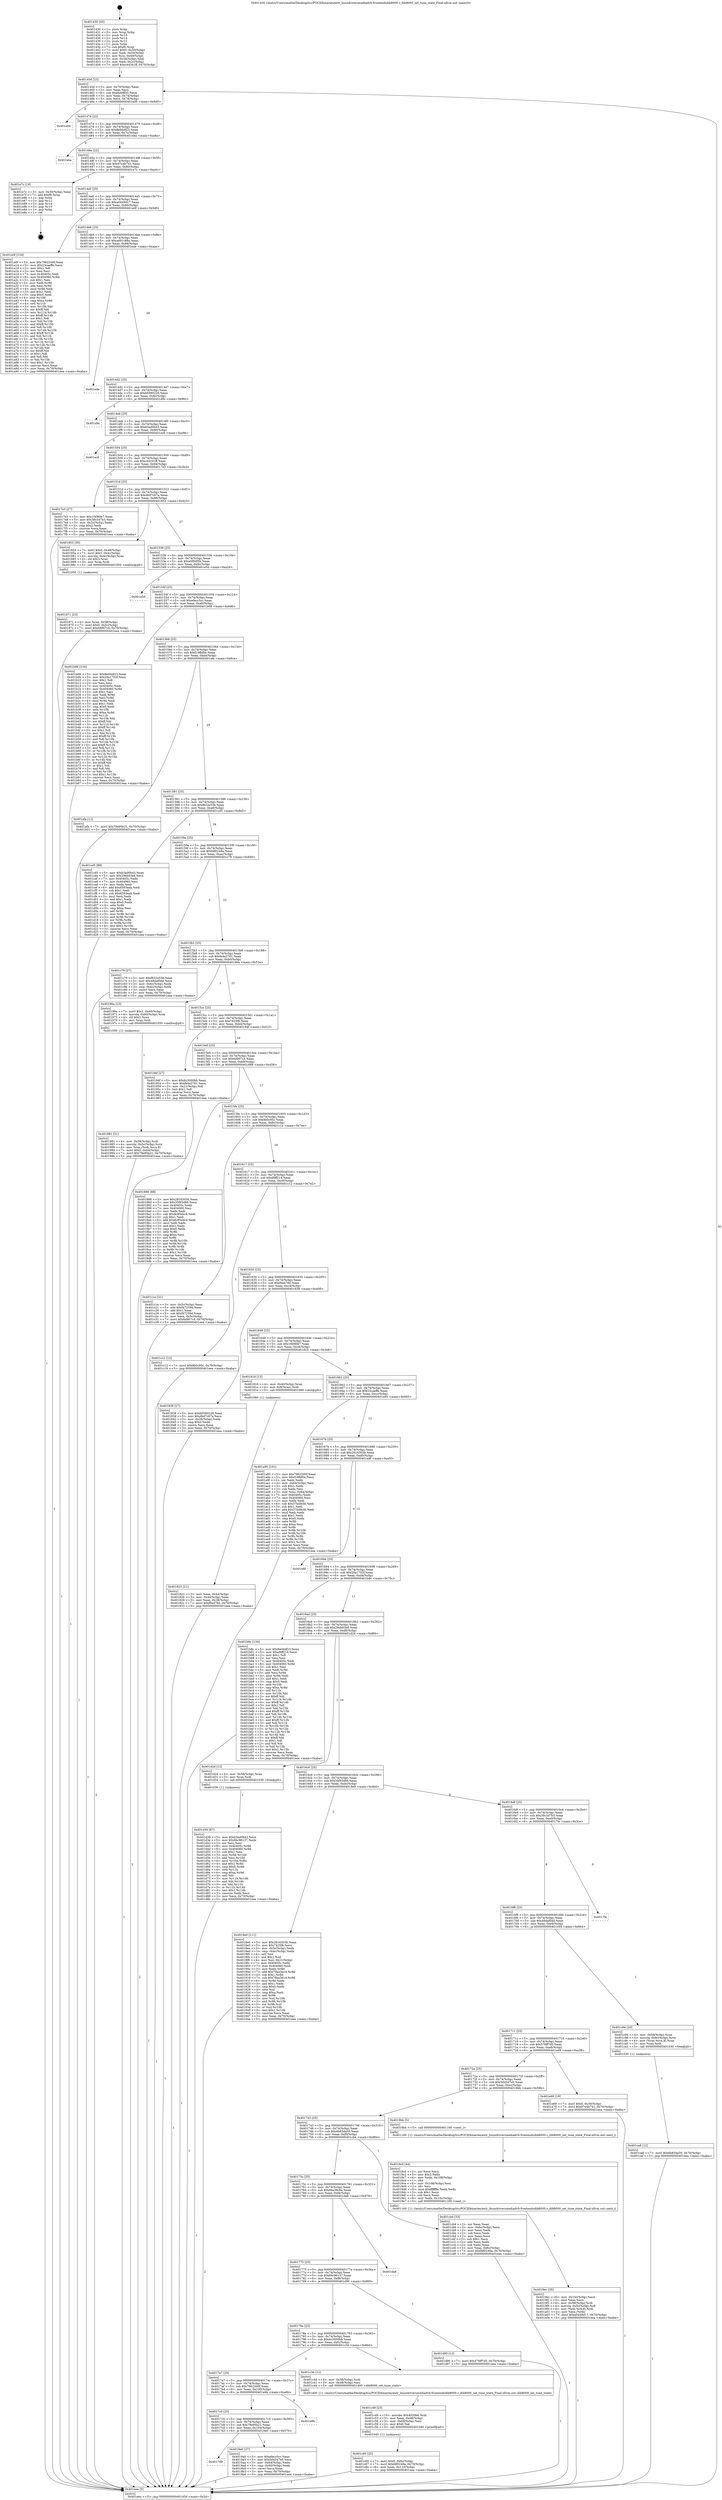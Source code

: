 digraph "0x401430" {
  label = "0x401430 (/mnt/c/Users/mathe/Desktop/tcc/POCII/binaries/extr_linuxdriversmediadvb-frontendsdib8000.c_dib8000_set_tune_state_Final-ollvm.out::main(0))"
  labelloc = "t"
  node[shape=record]

  Entry [label="",width=0.3,height=0.3,shape=circle,fillcolor=black,style=filled]
  "0x40145d" [label="{
     0x40145d [23]\l
     | [instrs]\l
     &nbsp;&nbsp;0x40145d \<+3\>: mov -0x70(%rbp),%eax\l
     &nbsp;&nbsp;0x401460 \<+2\>: mov %eax,%ecx\l
     &nbsp;&nbsp;0x401462 \<+6\>: sub $0x8c6fff35,%ecx\l
     &nbsp;&nbsp;0x401468 \<+3\>: mov %eax,-0x74(%rbp)\l
     &nbsp;&nbsp;0x40146b \<+3\>: mov %ecx,-0x78(%rbp)\l
     &nbsp;&nbsp;0x40146e \<+6\>: je 0000000000401e00 \<main+0x9d0\>\l
  }"]
  "0x401e00" [label="{
     0x401e00\l
  }", style=dashed]
  "0x401474" [label="{
     0x401474 [22]\l
     | [instrs]\l
     &nbsp;&nbsp;0x401474 \<+5\>: jmp 0000000000401479 \<main+0x49\>\l
     &nbsp;&nbsp;0x401479 \<+3\>: mov -0x74(%rbp),%eax\l
     &nbsp;&nbsp;0x40147c \<+5\>: sub $0x8e0ddf23,%eax\l
     &nbsp;&nbsp;0x401481 \<+3\>: mov %eax,-0x7c(%rbp)\l
     &nbsp;&nbsp;0x401484 \<+6\>: je 0000000000401eba \<main+0xa8a\>\l
  }"]
  Exit [label="",width=0.3,height=0.3,shape=circle,fillcolor=black,style=filled,peripheries=2]
  "0x401eba" [label="{
     0x401eba\l
  }", style=dashed]
  "0x40148a" [label="{
     0x40148a [22]\l
     | [instrs]\l
     &nbsp;&nbsp;0x40148a \<+5\>: jmp 000000000040148f \<main+0x5f\>\l
     &nbsp;&nbsp;0x40148f \<+3\>: mov -0x74(%rbp),%eax\l
     &nbsp;&nbsp;0x401492 \<+5\>: sub $0x97e4b741,%eax\l
     &nbsp;&nbsp;0x401497 \<+3\>: mov %eax,-0x80(%rbp)\l
     &nbsp;&nbsp;0x40149a \<+6\>: je 0000000000401e7c \<main+0xa4c\>\l
  }"]
  "0x401d39" [label="{
     0x401d39 [87]\l
     | [instrs]\l
     &nbsp;&nbsp;0x401d39 \<+5\>: mov $0xb3ad0b43,%ecx\l
     &nbsp;&nbsp;0x401d3e \<+5\>: mov $0x6bc96137,%edx\l
     &nbsp;&nbsp;0x401d43 \<+2\>: xor %esi,%esi\l
     &nbsp;&nbsp;0x401d45 \<+8\>: mov 0x40405c,%r8d\l
     &nbsp;&nbsp;0x401d4d \<+8\>: mov 0x404060,%r9d\l
     &nbsp;&nbsp;0x401d55 \<+3\>: sub $0x1,%esi\l
     &nbsp;&nbsp;0x401d58 \<+3\>: mov %r8d,%r10d\l
     &nbsp;&nbsp;0x401d5b \<+3\>: add %esi,%r10d\l
     &nbsp;&nbsp;0x401d5e \<+4\>: imul %r10d,%r8d\l
     &nbsp;&nbsp;0x401d62 \<+4\>: and $0x1,%r8d\l
     &nbsp;&nbsp;0x401d66 \<+4\>: cmp $0x0,%r8d\l
     &nbsp;&nbsp;0x401d6a \<+4\>: sete %r11b\l
     &nbsp;&nbsp;0x401d6e \<+4\>: cmp $0xa,%r9d\l
     &nbsp;&nbsp;0x401d72 \<+3\>: setl %bl\l
     &nbsp;&nbsp;0x401d75 \<+3\>: mov %r11b,%r14b\l
     &nbsp;&nbsp;0x401d78 \<+3\>: and %bl,%r14b\l
     &nbsp;&nbsp;0x401d7b \<+3\>: xor %bl,%r11b\l
     &nbsp;&nbsp;0x401d7e \<+3\>: or %r11b,%r14b\l
     &nbsp;&nbsp;0x401d81 \<+4\>: test $0x1,%r14b\l
     &nbsp;&nbsp;0x401d85 \<+3\>: cmovne %edx,%ecx\l
     &nbsp;&nbsp;0x401d88 \<+3\>: mov %ecx,-0x70(%rbp)\l
     &nbsp;&nbsp;0x401d8b \<+5\>: jmp 0000000000401eea \<main+0xaba\>\l
  }"]
  "0x401e7c" [label="{
     0x401e7c [19]\l
     | [instrs]\l
     &nbsp;&nbsp;0x401e7c \<+3\>: mov -0x30(%rbp),%eax\l
     &nbsp;&nbsp;0x401e7f \<+7\>: add $0xf0,%rsp\l
     &nbsp;&nbsp;0x401e86 \<+1\>: pop %rbx\l
     &nbsp;&nbsp;0x401e87 \<+2\>: pop %r12\l
     &nbsp;&nbsp;0x401e89 \<+2\>: pop %r14\l
     &nbsp;&nbsp;0x401e8b \<+2\>: pop %r15\l
     &nbsp;&nbsp;0x401e8d \<+1\>: pop %rbp\l
     &nbsp;&nbsp;0x401e8e \<+1\>: ret\l
  }"]
  "0x4014a0" [label="{
     0x4014a0 [25]\l
     | [instrs]\l
     &nbsp;&nbsp;0x4014a0 \<+5\>: jmp 00000000004014a5 \<main+0x75\>\l
     &nbsp;&nbsp;0x4014a5 \<+3\>: mov -0x74(%rbp),%eax\l
     &nbsp;&nbsp;0x4014a8 \<+5\>: sub $0xa0449d17,%eax\l
     &nbsp;&nbsp;0x4014ad \<+6\>: mov %eax,-0x84(%rbp)\l
     &nbsp;&nbsp;0x4014b3 \<+6\>: je 0000000000401a0f \<main+0x5df\>\l
  }"]
  "0x401ca8" [label="{
     0x401ca8 [12]\l
     | [instrs]\l
     &nbsp;&nbsp;0x401ca8 \<+7\>: movl $0x6b83da50,-0x70(%rbp)\l
     &nbsp;&nbsp;0x401caf \<+5\>: jmp 0000000000401eea \<main+0xaba\>\l
  }"]
  "0x401a0f" [label="{
     0x401a0f [134]\l
     | [instrs]\l
     &nbsp;&nbsp;0x401a0f \<+5\>: mov $0x7962200f,%eax\l
     &nbsp;&nbsp;0x401a14 \<+5\>: mov $0x23caeffe,%ecx\l
     &nbsp;&nbsp;0x401a19 \<+2\>: mov $0x1,%dl\l
     &nbsp;&nbsp;0x401a1b \<+2\>: xor %esi,%esi\l
     &nbsp;&nbsp;0x401a1d \<+7\>: mov 0x40405c,%edi\l
     &nbsp;&nbsp;0x401a24 \<+8\>: mov 0x404060,%r8d\l
     &nbsp;&nbsp;0x401a2c \<+3\>: sub $0x1,%esi\l
     &nbsp;&nbsp;0x401a2f \<+3\>: mov %edi,%r9d\l
     &nbsp;&nbsp;0x401a32 \<+3\>: add %esi,%r9d\l
     &nbsp;&nbsp;0x401a35 \<+4\>: imul %r9d,%edi\l
     &nbsp;&nbsp;0x401a39 \<+3\>: and $0x1,%edi\l
     &nbsp;&nbsp;0x401a3c \<+3\>: cmp $0x0,%edi\l
     &nbsp;&nbsp;0x401a3f \<+4\>: sete %r10b\l
     &nbsp;&nbsp;0x401a43 \<+4\>: cmp $0xa,%r8d\l
     &nbsp;&nbsp;0x401a47 \<+4\>: setl %r11b\l
     &nbsp;&nbsp;0x401a4b \<+3\>: mov %r10b,%bl\l
     &nbsp;&nbsp;0x401a4e \<+3\>: xor $0xff,%bl\l
     &nbsp;&nbsp;0x401a51 \<+3\>: mov %r11b,%r14b\l
     &nbsp;&nbsp;0x401a54 \<+4\>: xor $0xff,%r14b\l
     &nbsp;&nbsp;0x401a58 \<+3\>: xor $0x1,%dl\l
     &nbsp;&nbsp;0x401a5b \<+3\>: mov %bl,%r15b\l
     &nbsp;&nbsp;0x401a5e \<+4\>: and $0xff,%r15b\l
     &nbsp;&nbsp;0x401a62 \<+3\>: and %dl,%r10b\l
     &nbsp;&nbsp;0x401a65 \<+3\>: mov %r14b,%r12b\l
     &nbsp;&nbsp;0x401a68 \<+4\>: and $0xff,%r12b\l
     &nbsp;&nbsp;0x401a6c \<+3\>: and %dl,%r11b\l
     &nbsp;&nbsp;0x401a6f \<+3\>: or %r10b,%r15b\l
     &nbsp;&nbsp;0x401a72 \<+3\>: or %r11b,%r12b\l
     &nbsp;&nbsp;0x401a75 \<+3\>: xor %r12b,%r15b\l
     &nbsp;&nbsp;0x401a78 \<+3\>: or %r14b,%bl\l
     &nbsp;&nbsp;0x401a7b \<+3\>: xor $0xff,%bl\l
     &nbsp;&nbsp;0x401a7e \<+3\>: or $0x1,%dl\l
     &nbsp;&nbsp;0x401a81 \<+2\>: and %dl,%bl\l
     &nbsp;&nbsp;0x401a83 \<+3\>: or %bl,%r15b\l
     &nbsp;&nbsp;0x401a86 \<+4\>: test $0x1,%r15b\l
     &nbsp;&nbsp;0x401a8a \<+3\>: cmovne %ecx,%eax\l
     &nbsp;&nbsp;0x401a8d \<+3\>: mov %eax,-0x70(%rbp)\l
     &nbsp;&nbsp;0x401a90 \<+5\>: jmp 0000000000401eea \<main+0xaba\>\l
  }"]
  "0x4014b9" [label="{
     0x4014b9 [25]\l
     | [instrs]\l
     &nbsp;&nbsp;0x4014b9 \<+5\>: jmp 00000000004014be \<main+0x8e\>\l
     &nbsp;&nbsp;0x4014be \<+3\>: mov -0x74(%rbp),%eax\l
     &nbsp;&nbsp;0x4014c1 \<+5\>: sub $0xa691c88a,%eax\l
     &nbsp;&nbsp;0x4014c6 \<+6\>: mov %eax,-0x88(%rbp)\l
     &nbsp;&nbsp;0x4014cc \<+6\>: je 0000000000401ede \<main+0xaae\>\l
  }"]
  "0x401c60" [label="{
     0x401c60 [25]\l
     | [instrs]\l
     &nbsp;&nbsp;0x401c60 \<+7\>: movl $0x0,-0x6c(%rbp)\l
     &nbsp;&nbsp;0x401c67 \<+7\>: movl $0xfdf0248a,-0x70(%rbp)\l
     &nbsp;&nbsp;0x401c6e \<+6\>: mov %eax,-0x110(%rbp)\l
     &nbsp;&nbsp;0x401c74 \<+5\>: jmp 0000000000401eea \<main+0xaba\>\l
  }"]
  "0x401ede" [label="{
     0x401ede\l
  }", style=dashed]
  "0x4014d2" [label="{
     0x4014d2 [25]\l
     | [instrs]\l
     &nbsp;&nbsp;0x4014d2 \<+5\>: jmp 00000000004014d7 \<main+0xa7\>\l
     &nbsp;&nbsp;0x4014d7 \<+3\>: mov -0x74(%rbp),%eax\l
     &nbsp;&nbsp;0x4014da \<+5\>: sub $0xb0580226,%eax\l
     &nbsp;&nbsp;0x4014df \<+6\>: mov %eax,-0x8c(%rbp)\l
     &nbsp;&nbsp;0x4014e5 \<+6\>: je 0000000000401d9c \<main+0x96c\>\l
  }"]
  "0x401c49" [label="{
     0x401c49 [23]\l
     | [instrs]\l
     &nbsp;&nbsp;0x401c49 \<+10\>: movabs $0x4020b6,%rdi\l
     &nbsp;&nbsp;0x401c53 \<+3\>: mov %eax,-0x68(%rbp)\l
     &nbsp;&nbsp;0x401c56 \<+3\>: mov -0x68(%rbp),%esi\l
     &nbsp;&nbsp;0x401c59 \<+2\>: mov $0x0,%al\l
     &nbsp;&nbsp;0x401c5b \<+5\>: call 0000000000401040 \<printf@plt\>\l
     | [calls]\l
     &nbsp;&nbsp;0x401040 \{1\} (unknown)\l
  }"]
  "0x401d9c" [label="{
     0x401d9c\l
  }", style=dashed]
  "0x4014eb" [label="{
     0x4014eb [25]\l
     | [instrs]\l
     &nbsp;&nbsp;0x4014eb \<+5\>: jmp 00000000004014f0 \<main+0xc0\>\l
     &nbsp;&nbsp;0x4014f0 \<+3\>: mov -0x74(%rbp),%eax\l
     &nbsp;&nbsp;0x4014f3 \<+5\>: sub $0xb3ad0b43,%eax\l
     &nbsp;&nbsp;0x4014f8 \<+6\>: mov %eax,-0x90(%rbp)\l
     &nbsp;&nbsp;0x4014fe \<+6\>: je 0000000000401ec6 \<main+0xa96\>\l
  }"]
  "0x4019ec" [label="{
     0x4019ec [35]\l
     | [instrs]\l
     &nbsp;&nbsp;0x4019ec \<+6\>: mov -0x10c(%rbp),%ecx\l
     &nbsp;&nbsp;0x4019f2 \<+3\>: imul %eax,%ecx\l
     &nbsp;&nbsp;0x4019f5 \<+4\>: mov -0x58(%rbp),%rdi\l
     &nbsp;&nbsp;0x4019f9 \<+4\>: movslq -0x5c(%rbp),%r8\l
     &nbsp;&nbsp;0x4019fd \<+4\>: mov (%rdi,%r8,8),%rdi\l
     &nbsp;&nbsp;0x401a01 \<+2\>: mov %ecx,(%rdi)\l
     &nbsp;&nbsp;0x401a03 \<+7\>: movl $0xa0449d17,-0x70(%rbp)\l
     &nbsp;&nbsp;0x401a0a \<+5\>: jmp 0000000000401eea \<main+0xaba\>\l
  }"]
  "0x401ec6" [label="{
     0x401ec6\l
  }", style=dashed]
  "0x401504" [label="{
     0x401504 [25]\l
     | [instrs]\l
     &nbsp;&nbsp;0x401504 \<+5\>: jmp 0000000000401509 \<main+0xd9\>\l
     &nbsp;&nbsp;0x401509 \<+3\>: mov -0x74(%rbp),%eax\l
     &nbsp;&nbsp;0x40150c \<+5\>: sub $0xc44341ff,%eax\l
     &nbsp;&nbsp;0x401511 \<+6\>: mov %eax,-0x94(%rbp)\l
     &nbsp;&nbsp;0x401517 \<+6\>: je 00000000004017e3 \<main+0x3b3\>\l
  }"]
  "0x4019c0" [label="{
     0x4019c0 [44]\l
     | [instrs]\l
     &nbsp;&nbsp;0x4019c0 \<+2\>: xor %ecx,%ecx\l
     &nbsp;&nbsp;0x4019c2 \<+5\>: mov $0x2,%edx\l
     &nbsp;&nbsp;0x4019c7 \<+6\>: mov %edx,-0x108(%rbp)\l
     &nbsp;&nbsp;0x4019cd \<+1\>: cltd\l
     &nbsp;&nbsp;0x4019ce \<+6\>: mov -0x108(%rbp),%esi\l
     &nbsp;&nbsp;0x4019d4 \<+2\>: idiv %esi\l
     &nbsp;&nbsp;0x4019d6 \<+6\>: imul $0xfffffffe,%edx,%edx\l
     &nbsp;&nbsp;0x4019dc \<+3\>: sub $0x1,%ecx\l
     &nbsp;&nbsp;0x4019df \<+2\>: sub %ecx,%edx\l
     &nbsp;&nbsp;0x4019e1 \<+6\>: mov %edx,-0x10c(%rbp)\l
     &nbsp;&nbsp;0x4019e7 \<+5\>: call 0000000000401160 \<next_i\>\l
     | [calls]\l
     &nbsp;&nbsp;0x401160 \{1\} (/mnt/c/Users/mathe/Desktop/tcc/POCII/binaries/extr_linuxdriversmediadvb-frontendsdib8000.c_dib8000_set_tune_state_Final-ollvm.out::next_i)\l
  }"]
  "0x4017e3" [label="{
     0x4017e3 [27]\l
     | [instrs]\l
     &nbsp;&nbsp;0x4017e3 \<+5\>: mov $0x1f496fe7,%eax\l
     &nbsp;&nbsp;0x4017e8 \<+5\>: mov $0x38c3d7b3,%ecx\l
     &nbsp;&nbsp;0x4017ed \<+3\>: mov -0x2c(%rbp),%edx\l
     &nbsp;&nbsp;0x4017f0 \<+3\>: cmp $0x2,%edx\l
     &nbsp;&nbsp;0x4017f3 \<+3\>: cmovne %ecx,%eax\l
     &nbsp;&nbsp;0x4017f6 \<+3\>: mov %eax,-0x70(%rbp)\l
     &nbsp;&nbsp;0x4017f9 \<+5\>: jmp 0000000000401eea \<main+0xaba\>\l
  }"]
  "0x40151d" [label="{
     0x40151d [25]\l
     | [instrs]\l
     &nbsp;&nbsp;0x40151d \<+5\>: jmp 0000000000401522 \<main+0xf2\>\l
     &nbsp;&nbsp;0x401522 \<+3\>: mov -0x74(%rbp),%eax\l
     &nbsp;&nbsp;0x401525 \<+5\>: sub $0xdbd7c67a,%eax\l
     &nbsp;&nbsp;0x40152a \<+6\>: mov %eax,-0x98(%rbp)\l
     &nbsp;&nbsp;0x401530 \<+6\>: je 0000000000401853 \<main+0x423\>\l
  }"]
  "0x401eea" [label="{
     0x401eea [5]\l
     | [instrs]\l
     &nbsp;&nbsp;0x401eea \<+5\>: jmp 000000000040145d \<main+0x2d\>\l
  }"]
  "0x401430" [label="{
     0x401430 [45]\l
     | [instrs]\l
     &nbsp;&nbsp;0x401430 \<+1\>: push %rbp\l
     &nbsp;&nbsp;0x401431 \<+3\>: mov %rsp,%rbp\l
     &nbsp;&nbsp;0x401434 \<+2\>: push %r15\l
     &nbsp;&nbsp;0x401436 \<+2\>: push %r14\l
     &nbsp;&nbsp;0x401438 \<+2\>: push %r12\l
     &nbsp;&nbsp;0x40143a \<+1\>: push %rbx\l
     &nbsp;&nbsp;0x40143b \<+7\>: sub $0xf0,%rsp\l
     &nbsp;&nbsp;0x401442 \<+7\>: movl $0x0,-0x30(%rbp)\l
     &nbsp;&nbsp;0x401449 \<+3\>: mov %edi,-0x34(%rbp)\l
     &nbsp;&nbsp;0x40144c \<+4\>: mov %rsi,-0x40(%rbp)\l
     &nbsp;&nbsp;0x401450 \<+3\>: mov -0x34(%rbp),%edi\l
     &nbsp;&nbsp;0x401453 \<+3\>: mov %edi,-0x2c(%rbp)\l
     &nbsp;&nbsp;0x401456 \<+7\>: movl $0xc44341ff,-0x70(%rbp)\l
  }"]
  "0x4017d9" [label="{
     0x4017d9\l
  }", style=dashed]
  "0x401853" [label="{
     0x401853 [30]\l
     | [instrs]\l
     &nbsp;&nbsp;0x401853 \<+7\>: movl $0x0,-0x48(%rbp)\l
     &nbsp;&nbsp;0x40185a \<+7\>: movl $0x1,-0x4c(%rbp)\l
     &nbsp;&nbsp;0x401861 \<+4\>: movslq -0x4c(%rbp),%rax\l
     &nbsp;&nbsp;0x401865 \<+4\>: shl $0x3,%rax\l
     &nbsp;&nbsp;0x401869 \<+3\>: mov %rax,%rdi\l
     &nbsp;&nbsp;0x40186c \<+5\>: call 0000000000401050 \<malloc@plt\>\l
     | [calls]\l
     &nbsp;&nbsp;0x401050 \{1\} (unknown)\l
  }"]
  "0x401536" [label="{
     0x401536 [25]\l
     | [instrs]\l
     &nbsp;&nbsp;0x401536 \<+5\>: jmp 000000000040153b \<main+0x10b\>\l
     &nbsp;&nbsp;0x40153b \<+3\>: mov -0x74(%rbp),%eax\l
     &nbsp;&nbsp;0x40153e \<+5\>: sub $0xe5f0df5b,%eax\l
     &nbsp;&nbsp;0x401543 \<+6\>: mov %eax,-0x9c(%rbp)\l
     &nbsp;&nbsp;0x401549 \<+6\>: je 0000000000401e5d \<main+0xa2d\>\l
  }"]
  "0x4019a0" [label="{
     0x4019a0 [27]\l
     | [instrs]\l
     &nbsp;&nbsp;0x4019a0 \<+5\>: mov $0xefecc5cc,%eax\l
     &nbsp;&nbsp;0x4019a5 \<+5\>: mov $0x5d4547e0,%ecx\l
     &nbsp;&nbsp;0x4019aa \<+3\>: mov -0x64(%rbp),%edx\l
     &nbsp;&nbsp;0x4019ad \<+3\>: cmp -0x60(%rbp),%edx\l
     &nbsp;&nbsp;0x4019b0 \<+3\>: cmovl %ecx,%eax\l
     &nbsp;&nbsp;0x4019b3 \<+3\>: mov %eax,-0x70(%rbp)\l
     &nbsp;&nbsp;0x4019b6 \<+5\>: jmp 0000000000401eea \<main+0xaba\>\l
  }"]
  "0x401e5d" [label="{
     0x401e5d\l
  }", style=dashed]
  "0x40154f" [label="{
     0x40154f [25]\l
     | [instrs]\l
     &nbsp;&nbsp;0x40154f \<+5\>: jmp 0000000000401554 \<main+0x124\>\l
     &nbsp;&nbsp;0x401554 \<+3\>: mov -0x74(%rbp),%eax\l
     &nbsp;&nbsp;0x401557 \<+5\>: sub $0xefecc5cc,%eax\l
     &nbsp;&nbsp;0x40155c \<+6\>: mov %eax,-0xa0(%rbp)\l
     &nbsp;&nbsp;0x401562 \<+6\>: je 0000000000401b06 \<main+0x6d6\>\l
  }"]
  "0x4017c0" [label="{
     0x4017c0 [25]\l
     | [instrs]\l
     &nbsp;&nbsp;0x4017c0 \<+5\>: jmp 00000000004017c5 \<main+0x395\>\l
     &nbsp;&nbsp;0x4017c5 \<+3\>: mov -0x74(%rbp),%eax\l
     &nbsp;&nbsp;0x4017c8 \<+5\>: sub $0x79e95b21,%eax\l
     &nbsp;&nbsp;0x4017cd \<+6\>: mov %eax,-0x104(%rbp)\l
     &nbsp;&nbsp;0x4017d3 \<+6\>: je 00000000004019a0 \<main+0x570\>\l
  }"]
  "0x401b06" [label="{
     0x401b06 [134]\l
     | [instrs]\l
     &nbsp;&nbsp;0x401b06 \<+5\>: mov $0x8e0ddf23,%eax\l
     &nbsp;&nbsp;0x401b0b \<+5\>: mov $0x29a1702f,%ecx\l
     &nbsp;&nbsp;0x401b10 \<+2\>: mov $0x1,%dl\l
     &nbsp;&nbsp;0x401b12 \<+2\>: xor %esi,%esi\l
     &nbsp;&nbsp;0x401b14 \<+7\>: mov 0x40405c,%edi\l
     &nbsp;&nbsp;0x401b1b \<+8\>: mov 0x404060,%r8d\l
     &nbsp;&nbsp;0x401b23 \<+3\>: sub $0x1,%esi\l
     &nbsp;&nbsp;0x401b26 \<+3\>: mov %edi,%r9d\l
     &nbsp;&nbsp;0x401b29 \<+3\>: add %esi,%r9d\l
     &nbsp;&nbsp;0x401b2c \<+4\>: imul %r9d,%edi\l
     &nbsp;&nbsp;0x401b30 \<+3\>: and $0x1,%edi\l
     &nbsp;&nbsp;0x401b33 \<+3\>: cmp $0x0,%edi\l
     &nbsp;&nbsp;0x401b36 \<+4\>: sete %r10b\l
     &nbsp;&nbsp;0x401b3a \<+4\>: cmp $0xa,%r8d\l
     &nbsp;&nbsp;0x401b3e \<+4\>: setl %r11b\l
     &nbsp;&nbsp;0x401b42 \<+3\>: mov %r10b,%bl\l
     &nbsp;&nbsp;0x401b45 \<+3\>: xor $0xff,%bl\l
     &nbsp;&nbsp;0x401b48 \<+3\>: mov %r11b,%r14b\l
     &nbsp;&nbsp;0x401b4b \<+4\>: xor $0xff,%r14b\l
     &nbsp;&nbsp;0x401b4f \<+3\>: xor $0x1,%dl\l
     &nbsp;&nbsp;0x401b52 \<+3\>: mov %bl,%r15b\l
     &nbsp;&nbsp;0x401b55 \<+4\>: and $0xff,%r15b\l
     &nbsp;&nbsp;0x401b59 \<+3\>: and %dl,%r10b\l
     &nbsp;&nbsp;0x401b5c \<+3\>: mov %r14b,%r12b\l
     &nbsp;&nbsp;0x401b5f \<+4\>: and $0xff,%r12b\l
     &nbsp;&nbsp;0x401b63 \<+3\>: and %dl,%r11b\l
     &nbsp;&nbsp;0x401b66 \<+3\>: or %r10b,%r15b\l
     &nbsp;&nbsp;0x401b69 \<+3\>: or %r11b,%r12b\l
     &nbsp;&nbsp;0x401b6c \<+3\>: xor %r12b,%r15b\l
     &nbsp;&nbsp;0x401b6f \<+3\>: or %r14b,%bl\l
     &nbsp;&nbsp;0x401b72 \<+3\>: xor $0xff,%bl\l
     &nbsp;&nbsp;0x401b75 \<+3\>: or $0x1,%dl\l
     &nbsp;&nbsp;0x401b78 \<+2\>: and %dl,%bl\l
     &nbsp;&nbsp;0x401b7a \<+3\>: or %bl,%r15b\l
     &nbsp;&nbsp;0x401b7d \<+4\>: test $0x1,%r15b\l
     &nbsp;&nbsp;0x401b81 \<+3\>: cmovne %ecx,%eax\l
     &nbsp;&nbsp;0x401b84 \<+3\>: mov %eax,-0x70(%rbp)\l
     &nbsp;&nbsp;0x401b87 \<+5\>: jmp 0000000000401eea \<main+0xaba\>\l
  }"]
  "0x401568" [label="{
     0x401568 [25]\l
     | [instrs]\l
     &nbsp;&nbsp;0x401568 \<+5\>: jmp 000000000040156d \<main+0x13d\>\l
     &nbsp;&nbsp;0x40156d \<+3\>: mov -0x74(%rbp),%eax\l
     &nbsp;&nbsp;0x401570 \<+5\>: sub $0xf19fbf0e,%eax\l
     &nbsp;&nbsp;0x401575 \<+6\>: mov %eax,-0xa4(%rbp)\l
     &nbsp;&nbsp;0x40157b \<+6\>: je 0000000000401afa \<main+0x6ca\>\l
  }"]
  "0x401e9b" [label="{
     0x401e9b\l
  }", style=dashed]
  "0x401afa" [label="{
     0x401afa [12]\l
     | [instrs]\l
     &nbsp;&nbsp;0x401afa \<+7\>: movl $0x79e95b21,-0x70(%rbp)\l
     &nbsp;&nbsp;0x401b01 \<+5\>: jmp 0000000000401eea \<main+0xaba\>\l
  }"]
  "0x401581" [label="{
     0x401581 [25]\l
     | [instrs]\l
     &nbsp;&nbsp;0x401581 \<+5\>: jmp 0000000000401586 \<main+0x156\>\l
     &nbsp;&nbsp;0x401586 \<+3\>: mov -0x74(%rbp),%eax\l
     &nbsp;&nbsp;0x401589 \<+5\>: sub $0xf622e53b,%eax\l
     &nbsp;&nbsp;0x40158e \<+6\>: mov %eax,-0xa8(%rbp)\l
     &nbsp;&nbsp;0x401594 \<+6\>: je 0000000000401cd5 \<main+0x8a5\>\l
  }"]
  "0x4017a7" [label="{
     0x4017a7 [25]\l
     | [instrs]\l
     &nbsp;&nbsp;0x4017a7 \<+5\>: jmp 00000000004017ac \<main+0x37c\>\l
     &nbsp;&nbsp;0x4017ac \<+3\>: mov -0x74(%rbp),%eax\l
     &nbsp;&nbsp;0x4017af \<+5\>: sub $0x7962200f,%eax\l
     &nbsp;&nbsp;0x4017b4 \<+6\>: mov %eax,-0x100(%rbp)\l
     &nbsp;&nbsp;0x4017ba \<+6\>: je 0000000000401e9b \<main+0xa6b\>\l
  }"]
  "0x401cd5" [label="{
     0x401cd5 [88]\l
     | [instrs]\l
     &nbsp;&nbsp;0x401cd5 \<+5\>: mov $0xb3ad0b43,%eax\l
     &nbsp;&nbsp;0x401cda \<+5\>: mov $0x29eb93e8,%ecx\l
     &nbsp;&nbsp;0x401cdf \<+7\>: mov 0x40405c,%edx\l
     &nbsp;&nbsp;0x401ce6 \<+7\>: mov 0x404060,%esi\l
     &nbsp;&nbsp;0x401ced \<+2\>: mov %edx,%edi\l
     &nbsp;&nbsp;0x401cef \<+6\>: add $0x6593eab,%edi\l
     &nbsp;&nbsp;0x401cf5 \<+3\>: sub $0x1,%edi\l
     &nbsp;&nbsp;0x401cf8 \<+6\>: sub $0x6593eab,%edi\l
     &nbsp;&nbsp;0x401cfe \<+3\>: imul %edi,%edx\l
     &nbsp;&nbsp;0x401d01 \<+3\>: and $0x1,%edx\l
     &nbsp;&nbsp;0x401d04 \<+3\>: cmp $0x0,%edx\l
     &nbsp;&nbsp;0x401d07 \<+4\>: sete %r8b\l
     &nbsp;&nbsp;0x401d0b \<+3\>: cmp $0xa,%esi\l
     &nbsp;&nbsp;0x401d0e \<+4\>: setl %r9b\l
     &nbsp;&nbsp;0x401d12 \<+3\>: mov %r8b,%r10b\l
     &nbsp;&nbsp;0x401d15 \<+3\>: and %r9b,%r10b\l
     &nbsp;&nbsp;0x401d18 \<+3\>: xor %r9b,%r8b\l
     &nbsp;&nbsp;0x401d1b \<+3\>: or %r8b,%r10b\l
     &nbsp;&nbsp;0x401d1e \<+4\>: test $0x1,%r10b\l
     &nbsp;&nbsp;0x401d22 \<+3\>: cmovne %ecx,%eax\l
     &nbsp;&nbsp;0x401d25 \<+3\>: mov %eax,-0x70(%rbp)\l
     &nbsp;&nbsp;0x401d28 \<+5\>: jmp 0000000000401eea \<main+0xaba\>\l
  }"]
  "0x40159a" [label="{
     0x40159a [25]\l
     | [instrs]\l
     &nbsp;&nbsp;0x40159a \<+5\>: jmp 000000000040159f \<main+0x16f\>\l
     &nbsp;&nbsp;0x40159f \<+3\>: mov -0x74(%rbp),%eax\l
     &nbsp;&nbsp;0x4015a2 \<+5\>: sub $0xfdf0248a,%eax\l
     &nbsp;&nbsp;0x4015a7 \<+6\>: mov %eax,-0xac(%rbp)\l
     &nbsp;&nbsp;0x4015ad \<+6\>: je 0000000000401c79 \<main+0x849\>\l
  }"]
  "0x401c3d" [label="{
     0x401c3d [12]\l
     | [instrs]\l
     &nbsp;&nbsp;0x401c3d \<+4\>: mov -0x58(%rbp),%rdi\l
     &nbsp;&nbsp;0x401c41 \<+3\>: mov -0x48(%rbp),%esi\l
     &nbsp;&nbsp;0x401c44 \<+5\>: call 0000000000401400 \<dib8000_set_tune_state\>\l
     | [calls]\l
     &nbsp;&nbsp;0x401400 \{1\} (/mnt/c/Users/mathe/Desktop/tcc/POCII/binaries/extr_linuxdriversmediadvb-frontendsdib8000.c_dib8000_set_tune_state_Final-ollvm.out::dib8000_set_tune_state)\l
  }"]
  "0x401c79" [label="{
     0x401c79 [27]\l
     | [instrs]\l
     &nbsp;&nbsp;0x401c79 \<+5\>: mov $0xf622e53b,%eax\l
     &nbsp;&nbsp;0x401c7e \<+5\>: mov $0x48daf0dd,%ecx\l
     &nbsp;&nbsp;0x401c83 \<+3\>: mov -0x6c(%rbp),%edx\l
     &nbsp;&nbsp;0x401c86 \<+3\>: cmp -0x4c(%rbp),%edx\l
     &nbsp;&nbsp;0x401c89 \<+3\>: cmovl %ecx,%eax\l
     &nbsp;&nbsp;0x401c8c \<+3\>: mov %eax,-0x70(%rbp)\l
     &nbsp;&nbsp;0x401c8f \<+5\>: jmp 0000000000401eea \<main+0xaba\>\l
  }"]
  "0x4015b3" [label="{
     0x4015b3 [25]\l
     | [instrs]\l
     &nbsp;&nbsp;0x4015b3 \<+5\>: jmp 00000000004015b8 \<main+0x188\>\l
     &nbsp;&nbsp;0x4015b8 \<+3\>: mov -0x74(%rbp),%eax\l
     &nbsp;&nbsp;0x4015bb \<+5\>: sub $0xfe4a2761,%eax\l
     &nbsp;&nbsp;0x4015c0 \<+6\>: mov %eax,-0xb0(%rbp)\l
     &nbsp;&nbsp;0x4015c6 \<+6\>: je 000000000040196a \<main+0x53a\>\l
  }"]
  "0x40178e" [label="{
     0x40178e [25]\l
     | [instrs]\l
     &nbsp;&nbsp;0x40178e \<+5\>: jmp 0000000000401793 \<main+0x363\>\l
     &nbsp;&nbsp;0x401793 \<+3\>: mov -0x74(%rbp),%eax\l
     &nbsp;&nbsp;0x401796 \<+5\>: sub $0x6c3000bb,%eax\l
     &nbsp;&nbsp;0x40179b \<+6\>: mov %eax,-0xfc(%rbp)\l
     &nbsp;&nbsp;0x4017a1 \<+6\>: je 0000000000401c3d \<main+0x80d\>\l
  }"]
  "0x40196a" [label="{
     0x40196a [23]\l
     | [instrs]\l
     &nbsp;&nbsp;0x40196a \<+7\>: movl $0x1,-0x60(%rbp)\l
     &nbsp;&nbsp;0x401971 \<+4\>: movslq -0x60(%rbp),%rax\l
     &nbsp;&nbsp;0x401975 \<+4\>: shl $0x2,%rax\l
     &nbsp;&nbsp;0x401979 \<+3\>: mov %rax,%rdi\l
     &nbsp;&nbsp;0x40197c \<+5\>: call 0000000000401050 \<malloc@plt\>\l
     | [calls]\l
     &nbsp;&nbsp;0x401050 \{1\} (unknown)\l
  }"]
  "0x4015cc" [label="{
     0x4015cc [25]\l
     | [instrs]\l
     &nbsp;&nbsp;0x4015cc \<+5\>: jmp 00000000004015d1 \<main+0x1a1\>\l
     &nbsp;&nbsp;0x4015d1 \<+3\>: mov -0x74(%rbp),%eax\l
     &nbsp;&nbsp;0x4015d4 \<+5\>: sub $0x7425f8,%eax\l
     &nbsp;&nbsp;0x4015d9 \<+6\>: mov %eax,-0xb4(%rbp)\l
     &nbsp;&nbsp;0x4015df \<+6\>: je 000000000040194f \<main+0x51f\>\l
  }"]
  "0x401d90" [label="{
     0x401d90 [12]\l
     | [instrs]\l
     &nbsp;&nbsp;0x401d90 \<+7\>: movl $0x576ff7d5,-0x70(%rbp)\l
     &nbsp;&nbsp;0x401d97 \<+5\>: jmp 0000000000401eea \<main+0xaba\>\l
  }"]
  "0x40194f" [label="{
     0x40194f [27]\l
     | [instrs]\l
     &nbsp;&nbsp;0x40194f \<+5\>: mov $0x6c3000bb,%eax\l
     &nbsp;&nbsp;0x401954 \<+5\>: mov $0xfe4a2761,%ecx\l
     &nbsp;&nbsp;0x401959 \<+3\>: mov -0x21(%rbp),%dl\l
     &nbsp;&nbsp;0x40195c \<+3\>: test $0x1,%dl\l
     &nbsp;&nbsp;0x40195f \<+3\>: cmovne %ecx,%eax\l
     &nbsp;&nbsp;0x401962 \<+3\>: mov %eax,-0x70(%rbp)\l
     &nbsp;&nbsp;0x401965 \<+5\>: jmp 0000000000401eea \<main+0xaba\>\l
  }"]
  "0x4015e5" [label="{
     0x4015e5 [25]\l
     | [instrs]\l
     &nbsp;&nbsp;0x4015e5 \<+5\>: jmp 00000000004015ea \<main+0x1ba\>\l
     &nbsp;&nbsp;0x4015ea \<+3\>: mov -0x74(%rbp),%eax\l
     &nbsp;&nbsp;0x4015ed \<+5\>: sub $0x6d907c4,%eax\l
     &nbsp;&nbsp;0x4015f2 \<+6\>: mov %eax,-0xb8(%rbp)\l
     &nbsp;&nbsp;0x4015f8 \<+6\>: je 0000000000401888 \<main+0x458\>\l
  }"]
  "0x401775" [label="{
     0x401775 [25]\l
     | [instrs]\l
     &nbsp;&nbsp;0x401775 \<+5\>: jmp 000000000040177a \<main+0x34a\>\l
     &nbsp;&nbsp;0x40177a \<+3\>: mov -0x74(%rbp),%eax\l
     &nbsp;&nbsp;0x40177d \<+5\>: sub $0x6bc96137,%eax\l
     &nbsp;&nbsp;0x401782 \<+6\>: mov %eax,-0xf8(%rbp)\l
     &nbsp;&nbsp;0x401788 \<+6\>: je 0000000000401d90 \<main+0x960\>\l
  }"]
  "0x401888" [label="{
     0x401888 [88]\l
     | [instrs]\l
     &nbsp;&nbsp;0x401888 \<+5\>: mov $0x2816303b,%eax\l
     &nbsp;&nbsp;0x40188d \<+5\>: mov $0x35f93d66,%ecx\l
     &nbsp;&nbsp;0x401892 \<+7\>: mov 0x40405c,%edx\l
     &nbsp;&nbsp;0x401899 \<+7\>: mov 0x404060,%esi\l
     &nbsp;&nbsp;0x4018a0 \<+2\>: mov %edx,%edi\l
     &nbsp;&nbsp;0x4018a2 \<+6\>: sub $0x8c85ebc4,%edi\l
     &nbsp;&nbsp;0x4018a8 \<+3\>: sub $0x1,%edi\l
     &nbsp;&nbsp;0x4018ab \<+6\>: add $0x8c85ebc4,%edi\l
     &nbsp;&nbsp;0x4018b1 \<+3\>: imul %edi,%edx\l
     &nbsp;&nbsp;0x4018b4 \<+3\>: and $0x1,%edx\l
     &nbsp;&nbsp;0x4018b7 \<+3\>: cmp $0x0,%edx\l
     &nbsp;&nbsp;0x4018ba \<+4\>: sete %r8b\l
     &nbsp;&nbsp;0x4018be \<+3\>: cmp $0xa,%esi\l
     &nbsp;&nbsp;0x4018c1 \<+4\>: setl %r9b\l
     &nbsp;&nbsp;0x4018c5 \<+3\>: mov %r8b,%r10b\l
     &nbsp;&nbsp;0x4018c8 \<+3\>: and %r9b,%r10b\l
     &nbsp;&nbsp;0x4018cb \<+3\>: xor %r9b,%r8b\l
     &nbsp;&nbsp;0x4018ce \<+3\>: or %r8b,%r10b\l
     &nbsp;&nbsp;0x4018d1 \<+4\>: test $0x1,%r10b\l
     &nbsp;&nbsp;0x4018d5 \<+3\>: cmovne %ecx,%eax\l
     &nbsp;&nbsp;0x4018d8 \<+3\>: mov %eax,-0x70(%rbp)\l
     &nbsp;&nbsp;0x4018db \<+5\>: jmp 0000000000401eea \<main+0xaba\>\l
  }"]
  "0x4015fe" [label="{
     0x4015fe [25]\l
     | [instrs]\l
     &nbsp;&nbsp;0x4015fe \<+5\>: jmp 0000000000401603 \<main+0x1d3\>\l
     &nbsp;&nbsp;0x401603 \<+3\>: mov -0x74(%rbp),%eax\l
     &nbsp;&nbsp;0x401606 \<+5\>: sub $0x8b0c95c,%eax\l
     &nbsp;&nbsp;0x40160b \<+6\>: mov %eax,-0xbc(%rbp)\l
     &nbsp;&nbsp;0x401611 \<+6\>: je 0000000000401c1e \<main+0x7ee\>\l
  }"]
  "0x401da8" [label="{
     0x401da8\l
  }", style=dashed]
  "0x401c1e" [label="{
     0x401c1e [31]\l
     | [instrs]\l
     &nbsp;&nbsp;0x401c1e \<+3\>: mov -0x5c(%rbp),%eax\l
     &nbsp;&nbsp;0x401c21 \<+5\>: add $0xf47259d,%eax\l
     &nbsp;&nbsp;0x401c26 \<+3\>: add $0x1,%eax\l
     &nbsp;&nbsp;0x401c29 \<+5\>: sub $0xf47259d,%eax\l
     &nbsp;&nbsp;0x401c2e \<+3\>: mov %eax,-0x5c(%rbp)\l
     &nbsp;&nbsp;0x401c31 \<+7\>: movl $0x6d907c4,-0x70(%rbp)\l
     &nbsp;&nbsp;0x401c38 \<+5\>: jmp 0000000000401eea \<main+0xaba\>\l
  }"]
  "0x401617" [label="{
     0x401617 [25]\l
     | [instrs]\l
     &nbsp;&nbsp;0x401617 \<+5\>: jmp 000000000040161c \<main+0x1ec\>\l
     &nbsp;&nbsp;0x40161c \<+3\>: mov -0x74(%rbp),%eax\l
     &nbsp;&nbsp;0x40161f \<+5\>: sub $0xd9ff214,%eax\l
     &nbsp;&nbsp;0x401624 \<+6\>: mov %eax,-0xc0(%rbp)\l
     &nbsp;&nbsp;0x40162a \<+6\>: je 0000000000401c12 \<main+0x7e2\>\l
  }"]
  "0x40175c" [label="{
     0x40175c [25]\l
     | [instrs]\l
     &nbsp;&nbsp;0x40175c \<+5\>: jmp 0000000000401761 \<main+0x331\>\l
     &nbsp;&nbsp;0x401761 \<+3\>: mov -0x74(%rbp),%eax\l
     &nbsp;&nbsp;0x401764 \<+5\>: sub $0x6ba38c9a,%eax\l
     &nbsp;&nbsp;0x401769 \<+6\>: mov %eax,-0xf4(%rbp)\l
     &nbsp;&nbsp;0x40176f \<+6\>: je 0000000000401da8 \<main+0x978\>\l
  }"]
  "0x401c12" [label="{
     0x401c12 [12]\l
     | [instrs]\l
     &nbsp;&nbsp;0x401c12 \<+7\>: movl $0x8b0c95c,-0x70(%rbp)\l
     &nbsp;&nbsp;0x401c19 \<+5\>: jmp 0000000000401eea \<main+0xaba\>\l
  }"]
  "0x401630" [label="{
     0x401630 [25]\l
     | [instrs]\l
     &nbsp;&nbsp;0x401630 \<+5\>: jmp 0000000000401635 \<main+0x205\>\l
     &nbsp;&nbsp;0x401635 \<+3\>: mov -0x74(%rbp),%eax\l
     &nbsp;&nbsp;0x401638 \<+5\>: sub $0xf9a478d,%eax\l
     &nbsp;&nbsp;0x40163d \<+6\>: mov %eax,-0xc4(%rbp)\l
     &nbsp;&nbsp;0x401643 \<+6\>: je 0000000000401838 \<main+0x408\>\l
  }"]
  "0x401cb4" [label="{
     0x401cb4 [33]\l
     | [instrs]\l
     &nbsp;&nbsp;0x401cb4 \<+2\>: xor %eax,%eax\l
     &nbsp;&nbsp;0x401cb6 \<+3\>: mov -0x6c(%rbp),%ecx\l
     &nbsp;&nbsp;0x401cb9 \<+2\>: mov %eax,%edx\l
     &nbsp;&nbsp;0x401cbb \<+2\>: sub %ecx,%edx\l
     &nbsp;&nbsp;0x401cbd \<+2\>: mov %eax,%ecx\l
     &nbsp;&nbsp;0x401cbf \<+3\>: sub $0x1,%ecx\l
     &nbsp;&nbsp;0x401cc2 \<+2\>: add %ecx,%edx\l
     &nbsp;&nbsp;0x401cc4 \<+2\>: sub %edx,%eax\l
     &nbsp;&nbsp;0x401cc6 \<+3\>: mov %eax,-0x6c(%rbp)\l
     &nbsp;&nbsp;0x401cc9 \<+7\>: movl $0xfdf0248a,-0x70(%rbp)\l
     &nbsp;&nbsp;0x401cd0 \<+5\>: jmp 0000000000401eea \<main+0xaba\>\l
  }"]
  "0x401838" [label="{
     0x401838 [27]\l
     | [instrs]\l
     &nbsp;&nbsp;0x401838 \<+5\>: mov $0xb0580226,%eax\l
     &nbsp;&nbsp;0x40183d \<+5\>: mov $0xdbd7c67a,%ecx\l
     &nbsp;&nbsp;0x401842 \<+3\>: mov -0x28(%rbp),%edx\l
     &nbsp;&nbsp;0x401845 \<+3\>: cmp $0x0,%edx\l
     &nbsp;&nbsp;0x401848 \<+3\>: cmove %ecx,%eax\l
     &nbsp;&nbsp;0x40184b \<+3\>: mov %eax,-0x70(%rbp)\l
     &nbsp;&nbsp;0x40184e \<+5\>: jmp 0000000000401eea \<main+0xaba\>\l
  }"]
  "0x401649" [label="{
     0x401649 [25]\l
     | [instrs]\l
     &nbsp;&nbsp;0x401649 \<+5\>: jmp 000000000040164e \<main+0x21e\>\l
     &nbsp;&nbsp;0x40164e \<+3\>: mov -0x74(%rbp),%eax\l
     &nbsp;&nbsp;0x401651 \<+5\>: sub $0x1f496fe7,%eax\l
     &nbsp;&nbsp;0x401656 \<+6\>: mov %eax,-0xc8(%rbp)\l
     &nbsp;&nbsp;0x40165c \<+6\>: je 0000000000401816 \<main+0x3e6\>\l
  }"]
  "0x401743" [label="{
     0x401743 [25]\l
     | [instrs]\l
     &nbsp;&nbsp;0x401743 \<+5\>: jmp 0000000000401748 \<main+0x318\>\l
     &nbsp;&nbsp;0x401748 \<+3\>: mov -0x74(%rbp),%eax\l
     &nbsp;&nbsp;0x40174b \<+5\>: sub $0x6b83da50,%eax\l
     &nbsp;&nbsp;0x401750 \<+6\>: mov %eax,-0xf0(%rbp)\l
     &nbsp;&nbsp;0x401756 \<+6\>: je 0000000000401cb4 \<main+0x884\>\l
  }"]
  "0x401816" [label="{
     0x401816 [13]\l
     | [instrs]\l
     &nbsp;&nbsp;0x401816 \<+4\>: mov -0x40(%rbp),%rax\l
     &nbsp;&nbsp;0x40181a \<+4\>: mov 0x8(%rax),%rdi\l
     &nbsp;&nbsp;0x40181e \<+5\>: call 0000000000401060 \<atoi@plt\>\l
     | [calls]\l
     &nbsp;&nbsp;0x401060 \{1\} (unknown)\l
  }"]
  "0x401662" [label="{
     0x401662 [25]\l
     | [instrs]\l
     &nbsp;&nbsp;0x401662 \<+5\>: jmp 0000000000401667 \<main+0x237\>\l
     &nbsp;&nbsp;0x401667 \<+3\>: mov -0x74(%rbp),%eax\l
     &nbsp;&nbsp;0x40166a \<+5\>: sub $0x23caeffe,%eax\l
     &nbsp;&nbsp;0x40166f \<+6\>: mov %eax,-0xcc(%rbp)\l
     &nbsp;&nbsp;0x401675 \<+6\>: je 0000000000401a95 \<main+0x665\>\l
  }"]
  "0x401823" [label="{
     0x401823 [21]\l
     | [instrs]\l
     &nbsp;&nbsp;0x401823 \<+3\>: mov %eax,-0x44(%rbp)\l
     &nbsp;&nbsp;0x401826 \<+3\>: mov -0x44(%rbp),%eax\l
     &nbsp;&nbsp;0x401829 \<+3\>: mov %eax,-0x28(%rbp)\l
     &nbsp;&nbsp;0x40182c \<+7\>: movl $0xf9a478d,-0x70(%rbp)\l
     &nbsp;&nbsp;0x401833 \<+5\>: jmp 0000000000401eea \<main+0xaba\>\l
  }"]
  "0x401871" [label="{
     0x401871 [23]\l
     | [instrs]\l
     &nbsp;&nbsp;0x401871 \<+4\>: mov %rax,-0x58(%rbp)\l
     &nbsp;&nbsp;0x401875 \<+7\>: movl $0x0,-0x5c(%rbp)\l
     &nbsp;&nbsp;0x40187c \<+7\>: movl $0x6d907c4,-0x70(%rbp)\l
     &nbsp;&nbsp;0x401883 \<+5\>: jmp 0000000000401eea \<main+0xaba\>\l
  }"]
  "0x4019bb" [label="{
     0x4019bb [5]\l
     | [instrs]\l
     &nbsp;&nbsp;0x4019bb \<+5\>: call 0000000000401160 \<next_i\>\l
     | [calls]\l
     &nbsp;&nbsp;0x401160 \{1\} (/mnt/c/Users/mathe/Desktop/tcc/POCII/binaries/extr_linuxdriversmediadvb-frontendsdib8000.c_dib8000_set_tune_state_Final-ollvm.out::next_i)\l
  }"]
  "0x401a95" [label="{
     0x401a95 [101]\l
     | [instrs]\l
     &nbsp;&nbsp;0x401a95 \<+5\>: mov $0x7962200f,%eax\l
     &nbsp;&nbsp;0x401a9a \<+5\>: mov $0xf19fbf0e,%ecx\l
     &nbsp;&nbsp;0x401a9f \<+2\>: xor %edx,%edx\l
     &nbsp;&nbsp;0x401aa1 \<+3\>: mov -0x64(%rbp),%esi\l
     &nbsp;&nbsp;0x401aa4 \<+3\>: sub $0x1,%edx\l
     &nbsp;&nbsp;0x401aa7 \<+2\>: sub %edx,%esi\l
     &nbsp;&nbsp;0x401aa9 \<+3\>: mov %esi,-0x64(%rbp)\l
     &nbsp;&nbsp;0x401aac \<+7\>: mov 0x40405c,%edx\l
     &nbsp;&nbsp;0x401ab3 \<+7\>: mov 0x404060,%esi\l
     &nbsp;&nbsp;0x401aba \<+2\>: mov %edx,%edi\l
     &nbsp;&nbsp;0x401abc \<+6\>: sub $0x37b48cfd,%edi\l
     &nbsp;&nbsp;0x401ac2 \<+3\>: sub $0x1,%edi\l
     &nbsp;&nbsp;0x401ac5 \<+6\>: add $0x37b48cfd,%edi\l
     &nbsp;&nbsp;0x401acb \<+3\>: imul %edi,%edx\l
     &nbsp;&nbsp;0x401ace \<+3\>: and $0x1,%edx\l
     &nbsp;&nbsp;0x401ad1 \<+3\>: cmp $0x0,%edx\l
     &nbsp;&nbsp;0x401ad4 \<+4\>: sete %r8b\l
     &nbsp;&nbsp;0x401ad8 \<+3\>: cmp $0xa,%esi\l
     &nbsp;&nbsp;0x401adb \<+4\>: setl %r9b\l
     &nbsp;&nbsp;0x401adf \<+3\>: mov %r8b,%r10b\l
     &nbsp;&nbsp;0x401ae2 \<+3\>: and %r9b,%r10b\l
     &nbsp;&nbsp;0x401ae5 \<+3\>: xor %r9b,%r8b\l
     &nbsp;&nbsp;0x401ae8 \<+3\>: or %r8b,%r10b\l
     &nbsp;&nbsp;0x401aeb \<+4\>: test $0x1,%r10b\l
     &nbsp;&nbsp;0x401aef \<+3\>: cmovne %ecx,%eax\l
     &nbsp;&nbsp;0x401af2 \<+3\>: mov %eax,-0x70(%rbp)\l
     &nbsp;&nbsp;0x401af5 \<+5\>: jmp 0000000000401eea \<main+0xaba\>\l
  }"]
  "0x40167b" [label="{
     0x40167b [25]\l
     | [instrs]\l
     &nbsp;&nbsp;0x40167b \<+5\>: jmp 0000000000401680 \<main+0x250\>\l
     &nbsp;&nbsp;0x401680 \<+3\>: mov -0x74(%rbp),%eax\l
     &nbsp;&nbsp;0x401683 \<+5\>: sub $0x2816303b,%eax\l
     &nbsp;&nbsp;0x401688 \<+6\>: mov %eax,-0xd0(%rbp)\l
     &nbsp;&nbsp;0x40168e \<+6\>: je 0000000000401e8f \<main+0xa5f\>\l
  }"]
  "0x40172a" [label="{
     0x40172a [25]\l
     | [instrs]\l
     &nbsp;&nbsp;0x40172a \<+5\>: jmp 000000000040172f \<main+0x2ff\>\l
     &nbsp;&nbsp;0x40172f \<+3\>: mov -0x74(%rbp),%eax\l
     &nbsp;&nbsp;0x401732 \<+5\>: sub $0x5d4547e0,%eax\l
     &nbsp;&nbsp;0x401737 \<+6\>: mov %eax,-0xec(%rbp)\l
     &nbsp;&nbsp;0x40173d \<+6\>: je 00000000004019bb \<main+0x58b\>\l
  }"]
  "0x401e8f" [label="{
     0x401e8f\l
  }", style=dashed]
  "0x401694" [label="{
     0x401694 [25]\l
     | [instrs]\l
     &nbsp;&nbsp;0x401694 \<+5\>: jmp 0000000000401699 \<main+0x269\>\l
     &nbsp;&nbsp;0x401699 \<+3\>: mov -0x74(%rbp),%eax\l
     &nbsp;&nbsp;0x40169c \<+5\>: sub $0x29a1702f,%eax\l
     &nbsp;&nbsp;0x4016a1 \<+6\>: mov %eax,-0xd4(%rbp)\l
     &nbsp;&nbsp;0x4016a7 \<+6\>: je 0000000000401b8c \<main+0x75c\>\l
  }"]
  "0x401e69" [label="{
     0x401e69 [19]\l
     | [instrs]\l
     &nbsp;&nbsp;0x401e69 \<+7\>: movl $0x0,-0x30(%rbp)\l
     &nbsp;&nbsp;0x401e70 \<+7\>: movl $0x97e4b741,-0x70(%rbp)\l
     &nbsp;&nbsp;0x401e77 \<+5\>: jmp 0000000000401eea \<main+0xaba\>\l
  }"]
  "0x401b8c" [label="{
     0x401b8c [134]\l
     | [instrs]\l
     &nbsp;&nbsp;0x401b8c \<+5\>: mov $0x8e0ddf23,%eax\l
     &nbsp;&nbsp;0x401b91 \<+5\>: mov $0xd9ff214,%ecx\l
     &nbsp;&nbsp;0x401b96 \<+2\>: mov $0x1,%dl\l
     &nbsp;&nbsp;0x401b98 \<+2\>: xor %esi,%esi\l
     &nbsp;&nbsp;0x401b9a \<+7\>: mov 0x40405c,%edi\l
     &nbsp;&nbsp;0x401ba1 \<+8\>: mov 0x404060,%r8d\l
     &nbsp;&nbsp;0x401ba9 \<+3\>: sub $0x1,%esi\l
     &nbsp;&nbsp;0x401bac \<+3\>: mov %edi,%r9d\l
     &nbsp;&nbsp;0x401baf \<+3\>: add %esi,%r9d\l
     &nbsp;&nbsp;0x401bb2 \<+4\>: imul %r9d,%edi\l
     &nbsp;&nbsp;0x401bb6 \<+3\>: and $0x1,%edi\l
     &nbsp;&nbsp;0x401bb9 \<+3\>: cmp $0x0,%edi\l
     &nbsp;&nbsp;0x401bbc \<+4\>: sete %r10b\l
     &nbsp;&nbsp;0x401bc0 \<+4\>: cmp $0xa,%r8d\l
     &nbsp;&nbsp;0x401bc4 \<+4\>: setl %r11b\l
     &nbsp;&nbsp;0x401bc8 \<+3\>: mov %r10b,%bl\l
     &nbsp;&nbsp;0x401bcb \<+3\>: xor $0xff,%bl\l
     &nbsp;&nbsp;0x401bce \<+3\>: mov %r11b,%r14b\l
     &nbsp;&nbsp;0x401bd1 \<+4\>: xor $0xff,%r14b\l
     &nbsp;&nbsp;0x401bd5 \<+3\>: xor $0x1,%dl\l
     &nbsp;&nbsp;0x401bd8 \<+3\>: mov %bl,%r15b\l
     &nbsp;&nbsp;0x401bdb \<+4\>: and $0xff,%r15b\l
     &nbsp;&nbsp;0x401bdf \<+3\>: and %dl,%r10b\l
     &nbsp;&nbsp;0x401be2 \<+3\>: mov %r14b,%r12b\l
     &nbsp;&nbsp;0x401be5 \<+4\>: and $0xff,%r12b\l
     &nbsp;&nbsp;0x401be9 \<+3\>: and %dl,%r11b\l
     &nbsp;&nbsp;0x401bec \<+3\>: or %r10b,%r15b\l
     &nbsp;&nbsp;0x401bef \<+3\>: or %r11b,%r12b\l
     &nbsp;&nbsp;0x401bf2 \<+3\>: xor %r12b,%r15b\l
     &nbsp;&nbsp;0x401bf5 \<+3\>: or %r14b,%bl\l
     &nbsp;&nbsp;0x401bf8 \<+3\>: xor $0xff,%bl\l
     &nbsp;&nbsp;0x401bfb \<+3\>: or $0x1,%dl\l
     &nbsp;&nbsp;0x401bfe \<+2\>: and %dl,%bl\l
     &nbsp;&nbsp;0x401c00 \<+3\>: or %bl,%r15b\l
     &nbsp;&nbsp;0x401c03 \<+4\>: test $0x1,%r15b\l
     &nbsp;&nbsp;0x401c07 \<+3\>: cmovne %ecx,%eax\l
     &nbsp;&nbsp;0x401c0a \<+3\>: mov %eax,-0x70(%rbp)\l
     &nbsp;&nbsp;0x401c0d \<+5\>: jmp 0000000000401eea \<main+0xaba\>\l
  }"]
  "0x4016ad" [label="{
     0x4016ad [25]\l
     | [instrs]\l
     &nbsp;&nbsp;0x4016ad \<+5\>: jmp 00000000004016b2 \<main+0x282\>\l
     &nbsp;&nbsp;0x4016b2 \<+3\>: mov -0x74(%rbp),%eax\l
     &nbsp;&nbsp;0x4016b5 \<+5\>: sub $0x29eb93e8,%eax\l
     &nbsp;&nbsp;0x4016ba \<+6\>: mov %eax,-0xd8(%rbp)\l
     &nbsp;&nbsp;0x4016c0 \<+6\>: je 0000000000401d2d \<main+0x8fd\>\l
  }"]
  "0x401711" [label="{
     0x401711 [25]\l
     | [instrs]\l
     &nbsp;&nbsp;0x401711 \<+5\>: jmp 0000000000401716 \<main+0x2e6\>\l
     &nbsp;&nbsp;0x401716 \<+3\>: mov -0x74(%rbp),%eax\l
     &nbsp;&nbsp;0x401719 \<+5\>: sub $0x576ff7d5,%eax\l
     &nbsp;&nbsp;0x40171e \<+6\>: mov %eax,-0xe8(%rbp)\l
     &nbsp;&nbsp;0x401724 \<+6\>: je 0000000000401e69 \<main+0xa39\>\l
  }"]
  "0x401d2d" [label="{
     0x401d2d [12]\l
     | [instrs]\l
     &nbsp;&nbsp;0x401d2d \<+4\>: mov -0x58(%rbp),%rax\l
     &nbsp;&nbsp;0x401d31 \<+3\>: mov %rax,%rdi\l
     &nbsp;&nbsp;0x401d34 \<+5\>: call 0000000000401030 \<free@plt\>\l
     | [calls]\l
     &nbsp;&nbsp;0x401030 \{1\} (unknown)\l
  }"]
  "0x4016c6" [label="{
     0x4016c6 [25]\l
     | [instrs]\l
     &nbsp;&nbsp;0x4016c6 \<+5\>: jmp 00000000004016cb \<main+0x29b\>\l
     &nbsp;&nbsp;0x4016cb \<+3\>: mov -0x74(%rbp),%eax\l
     &nbsp;&nbsp;0x4016ce \<+5\>: sub $0x35f93d66,%eax\l
     &nbsp;&nbsp;0x4016d3 \<+6\>: mov %eax,-0xdc(%rbp)\l
     &nbsp;&nbsp;0x4016d9 \<+6\>: je 00000000004018e0 \<main+0x4b0\>\l
  }"]
  "0x401c94" [label="{
     0x401c94 [20]\l
     | [instrs]\l
     &nbsp;&nbsp;0x401c94 \<+4\>: mov -0x58(%rbp),%rax\l
     &nbsp;&nbsp;0x401c98 \<+4\>: movslq -0x6c(%rbp),%rcx\l
     &nbsp;&nbsp;0x401c9c \<+4\>: mov (%rax,%rcx,8),%rax\l
     &nbsp;&nbsp;0x401ca0 \<+3\>: mov %rax,%rdi\l
     &nbsp;&nbsp;0x401ca3 \<+5\>: call 0000000000401030 \<free@plt\>\l
     | [calls]\l
     &nbsp;&nbsp;0x401030 \{1\} (unknown)\l
  }"]
  "0x4018e0" [label="{
     0x4018e0 [111]\l
     | [instrs]\l
     &nbsp;&nbsp;0x4018e0 \<+5\>: mov $0x2816303b,%eax\l
     &nbsp;&nbsp;0x4018e5 \<+5\>: mov $0x7425f8,%ecx\l
     &nbsp;&nbsp;0x4018ea \<+3\>: mov -0x5c(%rbp),%edx\l
     &nbsp;&nbsp;0x4018ed \<+3\>: cmp -0x4c(%rbp),%edx\l
     &nbsp;&nbsp;0x4018f0 \<+4\>: setl %sil\l
     &nbsp;&nbsp;0x4018f4 \<+4\>: and $0x1,%sil\l
     &nbsp;&nbsp;0x4018f8 \<+4\>: mov %sil,-0x21(%rbp)\l
     &nbsp;&nbsp;0x4018fc \<+7\>: mov 0x40405c,%edx\l
     &nbsp;&nbsp;0x401903 \<+7\>: mov 0x404060,%edi\l
     &nbsp;&nbsp;0x40190a \<+3\>: mov %edx,%r8d\l
     &nbsp;&nbsp;0x40190d \<+7\>: add $0x78aa3e1d,%r8d\l
     &nbsp;&nbsp;0x401914 \<+4\>: sub $0x1,%r8d\l
     &nbsp;&nbsp;0x401918 \<+7\>: sub $0x78aa3e1d,%r8d\l
     &nbsp;&nbsp;0x40191f \<+4\>: imul %r8d,%edx\l
     &nbsp;&nbsp;0x401923 \<+3\>: and $0x1,%edx\l
     &nbsp;&nbsp;0x401926 \<+3\>: cmp $0x0,%edx\l
     &nbsp;&nbsp;0x401929 \<+4\>: sete %sil\l
     &nbsp;&nbsp;0x40192d \<+3\>: cmp $0xa,%edi\l
     &nbsp;&nbsp;0x401930 \<+4\>: setl %r9b\l
     &nbsp;&nbsp;0x401934 \<+3\>: mov %sil,%r10b\l
     &nbsp;&nbsp;0x401937 \<+3\>: and %r9b,%r10b\l
     &nbsp;&nbsp;0x40193a \<+3\>: xor %r9b,%sil\l
     &nbsp;&nbsp;0x40193d \<+3\>: or %sil,%r10b\l
     &nbsp;&nbsp;0x401940 \<+4\>: test $0x1,%r10b\l
     &nbsp;&nbsp;0x401944 \<+3\>: cmovne %ecx,%eax\l
     &nbsp;&nbsp;0x401947 \<+3\>: mov %eax,-0x70(%rbp)\l
     &nbsp;&nbsp;0x40194a \<+5\>: jmp 0000000000401eea \<main+0xaba\>\l
  }"]
  "0x4016df" [label="{
     0x4016df [25]\l
     | [instrs]\l
     &nbsp;&nbsp;0x4016df \<+5\>: jmp 00000000004016e4 \<main+0x2b4\>\l
     &nbsp;&nbsp;0x4016e4 \<+3\>: mov -0x74(%rbp),%eax\l
     &nbsp;&nbsp;0x4016e7 \<+5\>: sub $0x38c3d7b3,%eax\l
     &nbsp;&nbsp;0x4016ec \<+6\>: mov %eax,-0xe0(%rbp)\l
     &nbsp;&nbsp;0x4016f2 \<+6\>: je 00000000004017fe \<main+0x3ce\>\l
  }"]
  "0x401981" [label="{
     0x401981 [31]\l
     | [instrs]\l
     &nbsp;&nbsp;0x401981 \<+4\>: mov -0x58(%rbp),%rdi\l
     &nbsp;&nbsp;0x401985 \<+4\>: movslq -0x5c(%rbp),%rcx\l
     &nbsp;&nbsp;0x401989 \<+4\>: mov %rax,(%rdi,%rcx,8)\l
     &nbsp;&nbsp;0x40198d \<+7\>: movl $0x0,-0x64(%rbp)\l
     &nbsp;&nbsp;0x401994 \<+7\>: movl $0x79e95b21,-0x70(%rbp)\l
     &nbsp;&nbsp;0x40199b \<+5\>: jmp 0000000000401eea \<main+0xaba\>\l
  }"]
  "0x4016f8" [label="{
     0x4016f8 [25]\l
     | [instrs]\l
     &nbsp;&nbsp;0x4016f8 \<+5\>: jmp 00000000004016fd \<main+0x2cd\>\l
     &nbsp;&nbsp;0x4016fd \<+3\>: mov -0x74(%rbp),%eax\l
     &nbsp;&nbsp;0x401700 \<+5\>: sub $0x48daf0dd,%eax\l
     &nbsp;&nbsp;0x401705 \<+6\>: mov %eax,-0xe4(%rbp)\l
     &nbsp;&nbsp;0x40170b \<+6\>: je 0000000000401c94 \<main+0x864\>\l
  }"]
  "0x4017fe" [label="{
     0x4017fe\l
  }", style=dashed]
  Entry -> "0x401430" [label=" 1"]
  "0x40145d" -> "0x401e00" [label=" 0"]
  "0x40145d" -> "0x401474" [label=" 31"]
  "0x401e7c" -> Exit [label=" 1"]
  "0x401474" -> "0x401eba" [label=" 0"]
  "0x401474" -> "0x40148a" [label=" 31"]
  "0x401e69" -> "0x401eea" [label=" 1"]
  "0x40148a" -> "0x401e7c" [label=" 1"]
  "0x40148a" -> "0x4014a0" [label=" 30"]
  "0x401d90" -> "0x401eea" [label=" 1"]
  "0x4014a0" -> "0x401a0f" [label=" 1"]
  "0x4014a0" -> "0x4014b9" [label=" 29"]
  "0x401d39" -> "0x401eea" [label=" 1"]
  "0x4014b9" -> "0x401ede" [label=" 0"]
  "0x4014b9" -> "0x4014d2" [label=" 29"]
  "0x401d2d" -> "0x401d39" [label=" 1"]
  "0x4014d2" -> "0x401d9c" [label=" 0"]
  "0x4014d2" -> "0x4014eb" [label=" 29"]
  "0x401cd5" -> "0x401eea" [label=" 1"]
  "0x4014eb" -> "0x401ec6" [label=" 0"]
  "0x4014eb" -> "0x401504" [label=" 29"]
  "0x401cb4" -> "0x401eea" [label=" 1"]
  "0x401504" -> "0x4017e3" [label=" 1"]
  "0x401504" -> "0x40151d" [label=" 28"]
  "0x4017e3" -> "0x401eea" [label=" 1"]
  "0x401430" -> "0x40145d" [label=" 1"]
  "0x401eea" -> "0x40145d" [label=" 30"]
  "0x401ca8" -> "0x401eea" [label=" 1"]
  "0x40151d" -> "0x401853" [label=" 1"]
  "0x40151d" -> "0x401536" [label=" 27"]
  "0x401c94" -> "0x401ca8" [label=" 1"]
  "0x401536" -> "0x401e5d" [label=" 0"]
  "0x401536" -> "0x40154f" [label=" 27"]
  "0x401c79" -> "0x401eea" [label=" 2"]
  "0x40154f" -> "0x401b06" [label=" 1"]
  "0x40154f" -> "0x401568" [label=" 26"]
  "0x401c49" -> "0x401c60" [label=" 1"]
  "0x401568" -> "0x401afa" [label=" 1"]
  "0x401568" -> "0x401581" [label=" 25"]
  "0x401c3d" -> "0x401c49" [label=" 1"]
  "0x401581" -> "0x401cd5" [label=" 1"]
  "0x401581" -> "0x40159a" [label=" 24"]
  "0x401c12" -> "0x401eea" [label=" 1"]
  "0x40159a" -> "0x401c79" [label=" 2"]
  "0x40159a" -> "0x4015b3" [label=" 22"]
  "0x401b8c" -> "0x401eea" [label=" 1"]
  "0x4015b3" -> "0x40196a" [label=" 1"]
  "0x4015b3" -> "0x4015cc" [label=" 21"]
  "0x401afa" -> "0x401eea" [label=" 1"]
  "0x4015cc" -> "0x40194f" [label=" 2"]
  "0x4015cc" -> "0x4015e5" [label=" 19"]
  "0x401a95" -> "0x401eea" [label=" 1"]
  "0x4015e5" -> "0x401888" [label=" 2"]
  "0x4015e5" -> "0x4015fe" [label=" 17"]
  "0x4019ec" -> "0x401eea" [label=" 1"]
  "0x4015fe" -> "0x401c1e" [label=" 1"]
  "0x4015fe" -> "0x401617" [label=" 16"]
  "0x4019c0" -> "0x4019ec" [label=" 1"]
  "0x401617" -> "0x401c12" [label=" 1"]
  "0x401617" -> "0x401630" [label=" 15"]
  "0x4019a0" -> "0x401eea" [label=" 2"]
  "0x401630" -> "0x401838" [label=" 1"]
  "0x401630" -> "0x401649" [label=" 14"]
  "0x4017c0" -> "0x4017d9" [label=" 0"]
  "0x401649" -> "0x401816" [label=" 1"]
  "0x401649" -> "0x401662" [label=" 13"]
  "0x401816" -> "0x401823" [label=" 1"]
  "0x401823" -> "0x401eea" [label=" 1"]
  "0x401838" -> "0x401eea" [label=" 1"]
  "0x401853" -> "0x401871" [label=" 1"]
  "0x401871" -> "0x401eea" [label=" 1"]
  "0x401888" -> "0x401eea" [label=" 2"]
  "0x401c60" -> "0x401eea" [label=" 1"]
  "0x401662" -> "0x401a95" [label=" 1"]
  "0x401662" -> "0x40167b" [label=" 12"]
  "0x4017a7" -> "0x4017c0" [label=" 2"]
  "0x40167b" -> "0x401e8f" [label=" 0"]
  "0x40167b" -> "0x401694" [label=" 12"]
  "0x401c1e" -> "0x401eea" [label=" 1"]
  "0x401694" -> "0x401b8c" [label=" 1"]
  "0x401694" -> "0x4016ad" [label=" 11"]
  "0x40178e" -> "0x4017a7" [label=" 2"]
  "0x4016ad" -> "0x401d2d" [label=" 1"]
  "0x4016ad" -> "0x4016c6" [label=" 10"]
  "0x401b06" -> "0x401eea" [label=" 1"]
  "0x4016c6" -> "0x4018e0" [label=" 2"]
  "0x4016c6" -> "0x4016df" [label=" 8"]
  "0x4018e0" -> "0x401eea" [label=" 2"]
  "0x40194f" -> "0x401eea" [label=" 2"]
  "0x40196a" -> "0x401981" [label=" 1"]
  "0x401981" -> "0x401eea" [label=" 1"]
  "0x401775" -> "0x40178e" [label=" 3"]
  "0x4016df" -> "0x4017fe" [label=" 0"]
  "0x4016df" -> "0x4016f8" [label=" 8"]
  "0x401775" -> "0x401d90" [label=" 1"]
  "0x4016f8" -> "0x401c94" [label=" 1"]
  "0x4016f8" -> "0x401711" [label=" 7"]
  "0x40178e" -> "0x401c3d" [label=" 1"]
  "0x401711" -> "0x401e69" [label=" 1"]
  "0x401711" -> "0x40172a" [label=" 6"]
  "0x4017a7" -> "0x401e9b" [label=" 0"]
  "0x40172a" -> "0x4019bb" [label=" 1"]
  "0x40172a" -> "0x401743" [label=" 5"]
  "0x4017c0" -> "0x4019a0" [label=" 2"]
  "0x401743" -> "0x401cb4" [label=" 1"]
  "0x401743" -> "0x40175c" [label=" 4"]
  "0x4019bb" -> "0x4019c0" [label=" 1"]
  "0x40175c" -> "0x401da8" [label=" 0"]
  "0x40175c" -> "0x401775" [label=" 4"]
  "0x401a0f" -> "0x401eea" [label=" 1"]
}
